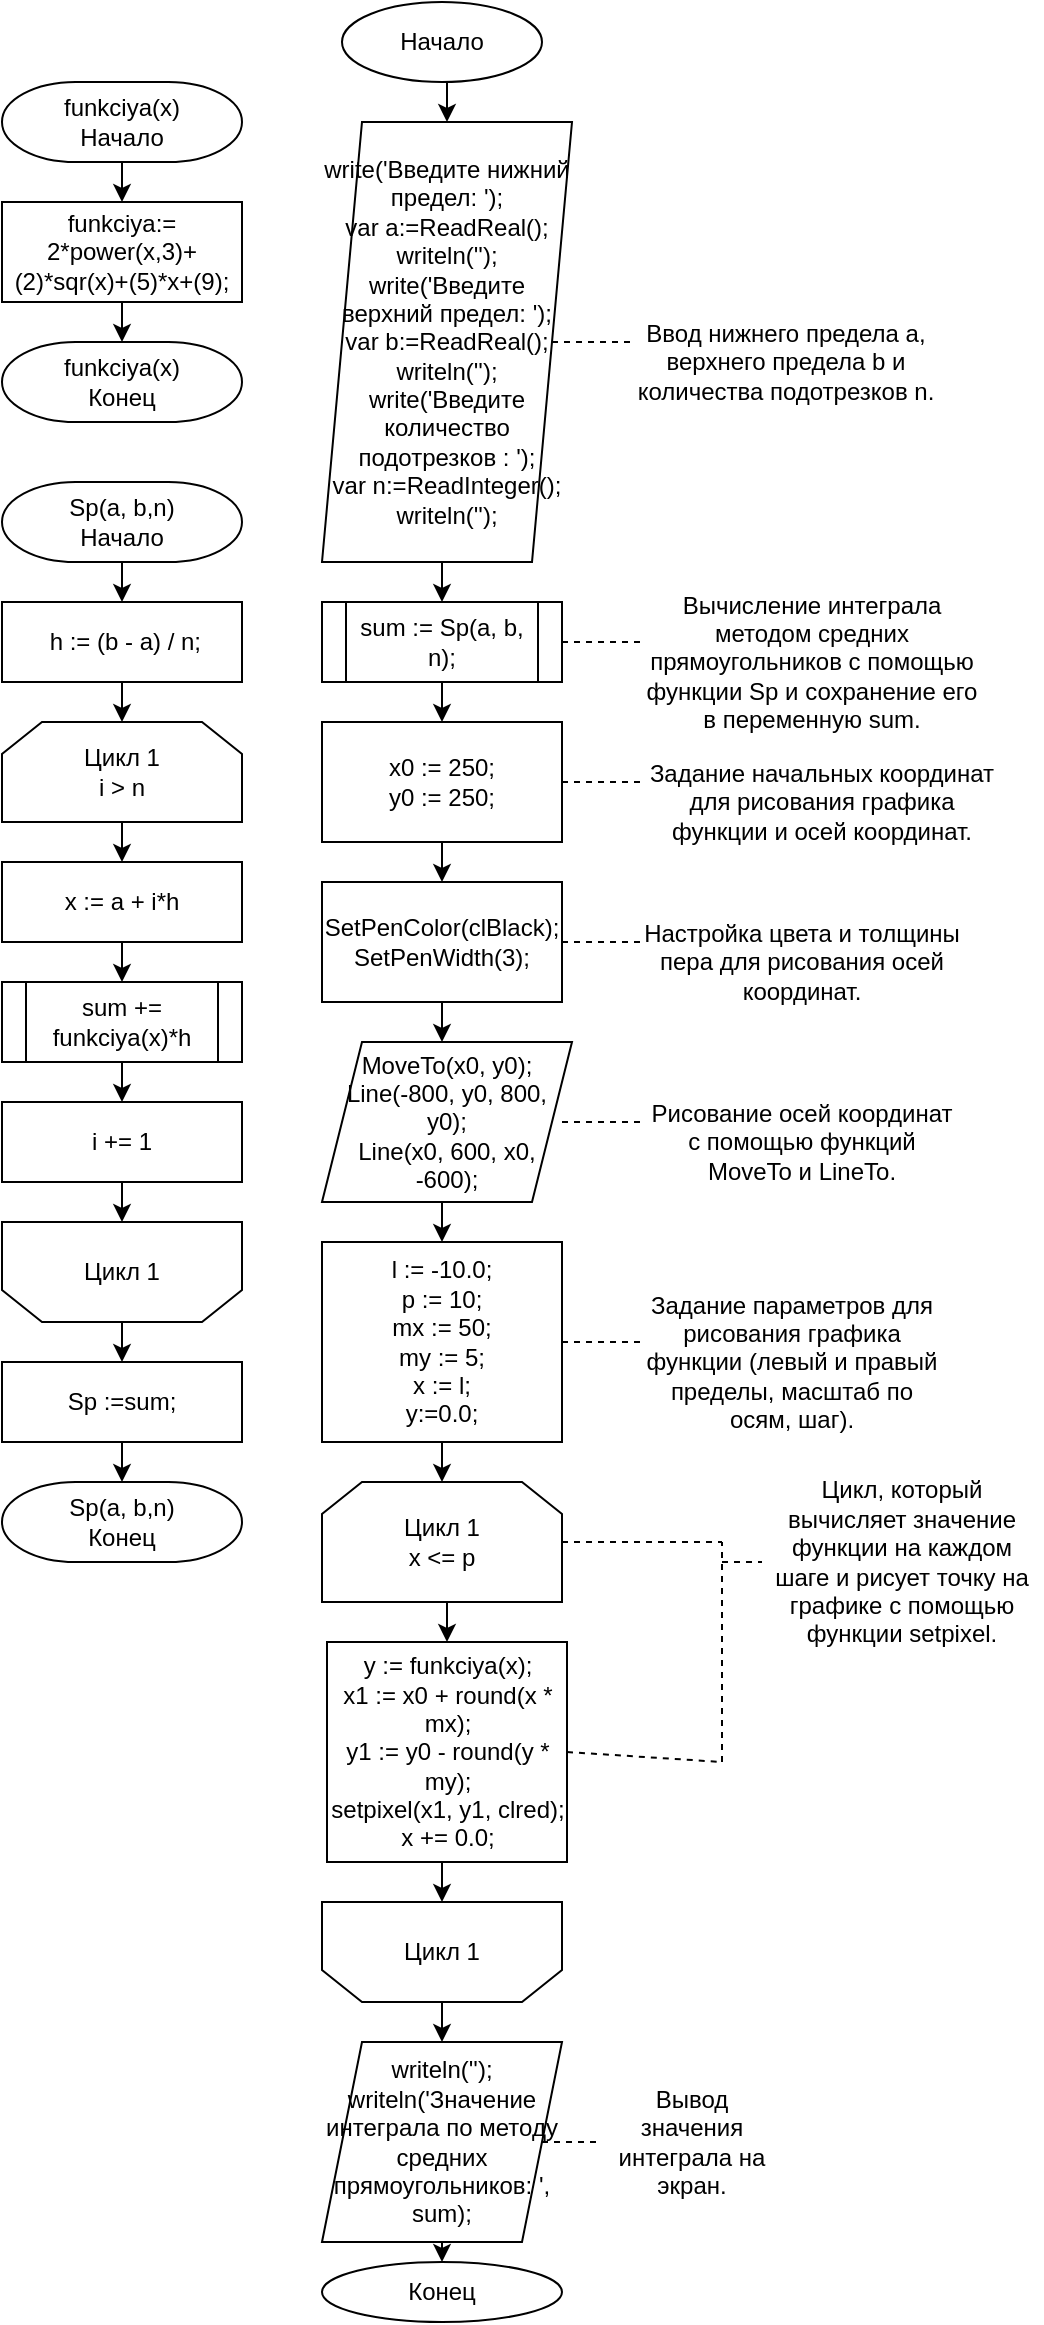 <mxfile version="22.1.2" type="device">
  <diagram id="C5RBs43oDa-KdzZeNtuy" name="Page-1">
    <mxGraphModel dx="1036" dy="614" grid="1" gridSize="10" guides="1" tooltips="1" connect="1" arrows="1" fold="1" page="1" pageScale="1" pageWidth="827" pageHeight="1169" math="0" shadow="0">
      <root>
        <mxCell id="WIyWlLk6GJQsqaUBKTNV-0" />
        <mxCell id="WIyWlLk6GJQsqaUBKTNV-1" parent="WIyWlLk6GJQsqaUBKTNV-0" />
        <mxCell id="KjtY4_JEaHj5Ft5d5Tot-2" style="edgeStyle=orthogonalEdgeStyle;rounded=0;orthogonalLoop=1;jettySize=auto;html=1;exitX=0.5;exitY=1;exitDx=0;exitDy=0;exitPerimeter=0;entryX=0.5;entryY=0;entryDx=0;entryDy=0;" parent="WIyWlLk6GJQsqaUBKTNV-1" source="KjtY4_JEaHj5Ft5d5Tot-0" target="KjtY4_JEaHj5Ft5d5Tot-1" edge="1">
          <mxGeometry relative="1" as="geometry" />
        </mxCell>
        <mxCell id="KjtY4_JEaHj5Ft5d5Tot-0" value="funkciya(x)&lt;br&gt;Начало" style="strokeWidth=1;html=1;shape=mxgraph.flowchart.terminator;whiteSpace=wrap;" parent="WIyWlLk6GJQsqaUBKTNV-1" vertex="1">
          <mxGeometry x="20" y="40" width="120" height="40" as="geometry" />
        </mxCell>
        <mxCell id="KjtY4_JEaHj5Ft5d5Tot-1" value="funkciya:= 2*power(x,3)+(2)*sqr(x)+(5)*x+(9);" style="rounded=0;whiteSpace=wrap;html=1;" parent="WIyWlLk6GJQsqaUBKTNV-1" vertex="1">
          <mxGeometry x="20" y="100" width="120" height="50" as="geometry" />
        </mxCell>
        <mxCell id="KjtY4_JEaHj5Ft5d5Tot-3" value="funkciya(x)&lt;br&gt;Конец" style="strokeWidth=1;html=1;shape=mxgraph.flowchart.terminator;whiteSpace=wrap;" parent="WIyWlLk6GJQsqaUBKTNV-1" vertex="1">
          <mxGeometry x="20" y="170" width="120" height="40" as="geometry" />
        </mxCell>
        <mxCell id="KjtY4_JEaHj5Ft5d5Tot-4" style="edgeStyle=orthogonalEdgeStyle;rounded=0;orthogonalLoop=1;jettySize=auto;html=1;exitX=0.5;exitY=1;exitDx=0;exitDy=0;entryX=0.5;entryY=0;entryDx=0;entryDy=0;entryPerimeter=0;" parent="WIyWlLk6GJQsqaUBKTNV-1" source="KjtY4_JEaHj5Ft5d5Tot-1" target="KjtY4_JEaHj5Ft5d5Tot-3" edge="1">
          <mxGeometry relative="1" as="geometry" />
        </mxCell>
        <mxCell id="KjtY4_JEaHj5Ft5d5Tot-10" style="edgeStyle=orthogonalEdgeStyle;rounded=0;orthogonalLoop=1;jettySize=auto;html=1;exitX=0.5;exitY=1;exitDx=0;exitDy=0;exitPerimeter=0;entryX=0.5;entryY=0;entryDx=0;entryDy=0;" parent="WIyWlLk6GJQsqaUBKTNV-1" source="KjtY4_JEaHj5Ft5d5Tot-5" target="KjtY4_JEaHj5Ft5d5Tot-9" edge="1">
          <mxGeometry relative="1" as="geometry" />
        </mxCell>
        <mxCell id="KjtY4_JEaHj5Ft5d5Tot-5" value="Sp(a, b,n)&lt;br&gt;Начало" style="strokeWidth=1;html=1;shape=mxgraph.flowchart.terminator;whiteSpace=wrap;" parent="WIyWlLk6GJQsqaUBKTNV-1" vertex="1">
          <mxGeometry x="20" y="240" width="120" height="40" as="geometry" />
        </mxCell>
        <mxCell id="KjtY4_JEaHj5Ft5d5Tot-12" style="edgeStyle=orthogonalEdgeStyle;rounded=0;orthogonalLoop=1;jettySize=auto;html=1;exitX=0.5;exitY=1;exitDx=0;exitDy=0;entryX=0.5;entryY=0;entryDx=0;entryDy=0;" parent="WIyWlLk6GJQsqaUBKTNV-1" source="KjtY4_JEaHj5Ft5d5Tot-9" target="KjtY4_JEaHj5Ft5d5Tot-11" edge="1">
          <mxGeometry relative="1" as="geometry" />
        </mxCell>
        <mxCell id="KjtY4_JEaHj5Ft5d5Tot-9" value="&amp;nbsp;h := (b - a) / n;" style="rounded=0;whiteSpace=wrap;html=1;" parent="WIyWlLk6GJQsqaUBKTNV-1" vertex="1">
          <mxGeometry x="20" y="300" width="120" height="40" as="geometry" />
        </mxCell>
        <mxCell id="KjtY4_JEaHj5Ft5d5Tot-14" style="edgeStyle=orthogonalEdgeStyle;rounded=0;orthogonalLoop=1;jettySize=auto;html=1;exitX=0.5;exitY=1;exitDx=0;exitDy=0;entryX=0.5;entryY=0;entryDx=0;entryDy=0;" parent="WIyWlLk6GJQsqaUBKTNV-1" source="KjtY4_JEaHj5Ft5d5Tot-11" target="KjtY4_JEaHj5Ft5d5Tot-13" edge="1">
          <mxGeometry relative="1" as="geometry" />
        </mxCell>
        <mxCell id="KjtY4_JEaHj5Ft5d5Tot-11" value="Цикл 1&lt;br&gt;i &amp;gt; n" style="shape=loopLimit;whiteSpace=wrap;html=1;" parent="WIyWlLk6GJQsqaUBKTNV-1" vertex="1">
          <mxGeometry x="20" y="360" width="120" height="50" as="geometry" />
        </mxCell>
        <mxCell id="KjtY4_JEaHj5Ft5d5Tot-16" style="edgeStyle=orthogonalEdgeStyle;rounded=0;orthogonalLoop=1;jettySize=auto;html=1;exitX=0.5;exitY=1;exitDx=0;exitDy=0;entryX=0.5;entryY=0;entryDx=0;entryDy=0;" parent="WIyWlLk6GJQsqaUBKTNV-1" source="KjtY4_JEaHj5Ft5d5Tot-13" target="KjtY4_JEaHj5Ft5d5Tot-15" edge="1">
          <mxGeometry relative="1" as="geometry" />
        </mxCell>
        <mxCell id="KjtY4_JEaHj5Ft5d5Tot-13" value="x := a + i*h" style="rounded=0;whiteSpace=wrap;html=1;" parent="WIyWlLk6GJQsqaUBKTNV-1" vertex="1">
          <mxGeometry x="20" y="430" width="120" height="40" as="geometry" />
        </mxCell>
        <mxCell id="KjtY4_JEaHj5Ft5d5Tot-18" style="edgeStyle=orthogonalEdgeStyle;rounded=0;orthogonalLoop=1;jettySize=auto;html=1;exitX=0.5;exitY=1;exitDx=0;exitDy=0;entryX=0.5;entryY=1;entryDx=0;entryDy=0;" parent="WIyWlLk6GJQsqaUBKTNV-1" source="KjtY4_JEaHj5Ft5d5Tot-15" edge="1">
          <mxGeometry relative="1" as="geometry">
            <mxPoint x="80" y="550" as="targetPoint" />
          </mxGeometry>
        </mxCell>
        <mxCell id="KjtY4_JEaHj5Ft5d5Tot-15" value="sum += funkciya(x)*h" style="rounded=0;whiteSpace=wrap;html=1;" parent="WIyWlLk6GJQsqaUBKTNV-1" vertex="1">
          <mxGeometry x="20" y="490" width="120" height="40" as="geometry" />
        </mxCell>
        <mxCell id="KjtY4_JEaHj5Ft5d5Tot-21" style="edgeStyle=orthogonalEdgeStyle;rounded=0;orthogonalLoop=1;jettySize=auto;html=1;exitX=0.5;exitY=1;exitDx=0;exitDy=0;entryX=0.5;entryY=1;entryDx=0;entryDy=0;" parent="WIyWlLk6GJQsqaUBKTNV-1" source="KjtY4_JEaHj5Ft5d5Tot-19" target="KjtY4_JEaHj5Ft5d5Tot-20" edge="1">
          <mxGeometry relative="1" as="geometry" />
        </mxCell>
        <mxCell id="KjtY4_JEaHj5Ft5d5Tot-19" value="i += 1" style="rounded=0;whiteSpace=wrap;html=1;" parent="WIyWlLk6GJQsqaUBKTNV-1" vertex="1">
          <mxGeometry x="20" y="550" width="120" height="40" as="geometry" />
        </mxCell>
        <mxCell id="KjtY4_JEaHj5Ft5d5Tot-23" style="edgeStyle=orthogonalEdgeStyle;rounded=0;orthogonalLoop=1;jettySize=auto;html=1;exitX=0.5;exitY=0;exitDx=0;exitDy=0;entryX=0.5;entryY=0;entryDx=0;entryDy=0;" parent="WIyWlLk6GJQsqaUBKTNV-1" source="KjtY4_JEaHj5Ft5d5Tot-20" target="KjtY4_JEaHj5Ft5d5Tot-22" edge="1">
          <mxGeometry relative="1" as="geometry" />
        </mxCell>
        <mxCell id="KjtY4_JEaHj5Ft5d5Tot-20" value="Цикл 1" style="shape=loopLimit;whiteSpace=wrap;html=1;direction=west;" parent="WIyWlLk6GJQsqaUBKTNV-1" vertex="1">
          <mxGeometry x="20" y="610" width="120" height="50" as="geometry" />
        </mxCell>
        <mxCell id="KjtY4_JEaHj5Ft5d5Tot-22" value="Sp :=sum;" style="rounded=0;whiteSpace=wrap;html=1;" parent="WIyWlLk6GJQsqaUBKTNV-1" vertex="1">
          <mxGeometry x="20" y="680" width="120" height="40" as="geometry" />
        </mxCell>
        <mxCell id="KjtY4_JEaHj5Ft5d5Tot-24" value="Sp(a, b,n)&lt;br&gt;Конец" style="strokeWidth=1;html=1;shape=mxgraph.flowchart.terminator;whiteSpace=wrap;" parent="WIyWlLk6GJQsqaUBKTNV-1" vertex="1">
          <mxGeometry x="20" y="740" width="120" height="40" as="geometry" />
        </mxCell>
        <mxCell id="KjtY4_JEaHj5Ft5d5Tot-25" style="edgeStyle=orthogonalEdgeStyle;rounded=0;orthogonalLoop=1;jettySize=auto;html=1;exitX=0.5;exitY=1;exitDx=0;exitDy=0;entryX=0.5;entryY=0;entryDx=0;entryDy=0;entryPerimeter=0;" parent="WIyWlLk6GJQsqaUBKTNV-1" source="KjtY4_JEaHj5Ft5d5Tot-22" target="KjtY4_JEaHj5Ft5d5Tot-24" edge="1">
          <mxGeometry relative="1" as="geometry" />
        </mxCell>
        <mxCell id="KjtY4_JEaHj5Ft5d5Tot-28" style="edgeStyle=orthogonalEdgeStyle;rounded=0;orthogonalLoop=1;jettySize=auto;html=1;exitX=0.5;exitY=1;exitDx=0;exitDy=0;exitPerimeter=0;entryX=0.5;entryY=0;entryDx=0;entryDy=0;" parent="WIyWlLk6GJQsqaUBKTNV-1" source="KjtY4_JEaHj5Ft5d5Tot-26" target="KjtY4_JEaHj5Ft5d5Tot-27" edge="1">
          <mxGeometry relative="1" as="geometry" />
        </mxCell>
        <mxCell id="KjtY4_JEaHj5Ft5d5Tot-26" value="Начало" style="strokeWidth=1;html=1;shape=mxgraph.flowchart.start_1;whiteSpace=wrap;" parent="WIyWlLk6GJQsqaUBKTNV-1" vertex="1">
          <mxGeometry x="190" width="100" height="40" as="geometry" />
        </mxCell>
        <mxCell id="KjtY4_JEaHj5Ft5d5Tot-32" style="edgeStyle=orthogonalEdgeStyle;rounded=0;orthogonalLoop=1;jettySize=auto;html=1;exitX=0.5;exitY=1;exitDx=0;exitDy=0;entryX=0.5;entryY=0;entryDx=0;entryDy=0;" parent="WIyWlLk6GJQsqaUBKTNV-1" source="KjtY4_JEaHj5Ft5d5Tot-27" target="KjtY4_JEaHj5Ft5d5Tot-31" edge="1">
          <mxGeometry relative="1" as="geometry" />
        </mxCell>
        <mxCell id="KjtY4_JEaHj5Ft5d5Tot-27" value="&lt;div&gt;write(&#39;Введите нижний предел: &#39;);&lt;/div&gt;&lt;div&gt;var a:=ReadReal();&lt;/div&gt;&lt;div&gt;writeln(&#39;&#39;);&lt;/div&gt;&lt;div&gt;write(&#39;Введите верхний предел: &#39;);&lt;/div&gt;&lt;div&gt;var b:=ReadReal();&lt;/div&gt;&lt;div&gt;writeln(&#39;&#39;);&lt;/div&gt;&lt;div&gt;write(&#39;Введите количество подотрезков : &#39;);&lt;/div&gt;&lt;div&gt;var n:=ReadInteger();&lt;/div&gt;&lt;div&gt;writeln(&#39;&#39;);&lt;/div&gt;" style="shape=parallelogram;perimeter=parallelogramPerimeter;whiteSpace=wrap;html=1;fixedSize=1;" parent="WIyWlLk6GJQsqaUBKTNV-1" vertex="1">
          <mxGeometry x="180" y="60" width="125" height="220" as="geometry" />
        </mxCell>
        <mxCell id="KjtY4_JEaHj5Ft5d5Tot-29" value="" style="endArrow=none;dashed=1;html=1;rounded=0;exitX=1;exitY=0.5;exitDx=0;exitDy=0;entryX=0;entryY=0.5;entryDx=0;entryDy=0;" parent="WIyWlLk6GJQsqaUBKTNV-1" source="KjtY4_JEaHj5Ft5d5Tot-27" edge="1">
          <mxGeometry width="50" height="50" relative="1" as="geometry">
            <mxPoint x="320" y="230" as="sourcePoint" />
            <mxPoint x="334" y="170" as="targetPoint" />
            <Array as="points">
              <mxPoint x="330" y="170" />
            </Array>
          </mxGeometry>
        </mxCell>
        <mxCell id="KjtY4_JEaHj5Ft5d5Tot-30" value="Ввод нижнего предела a, верхнего предела b и количества подотрезков n." style="text;html=1;strokeColor=none;fillColor=none;align=center;verticalAlign=middle;whiteSpace=wrap;rounded=0;" parent="WIyWlLk6GJQsqaUBKTNV-1" vertex="1">
          <mxGeometry x="334" y="165" width="156" height="30" as="geometry" />
        </mxCell>
        <mxCell id="KjtY4_JEaHj5Ft5d5Tot-34" style="edgeStyle=orthogonalEdgeStyle;rounded=0;orthogonalLoop=1;jettySize=auto;html=1;exitX=0.5;exitY=1;exitDx=0;exitDy=0;entryX=0.5;entryY=0;entryDx=0;entryDy=0;" parent="WIyWlLk6GJQsqaUBKTNV-1" source="KjtY4_JEaHj5Ft5d5Tot-31" target="KjtY4_JEaHj5Ft5d5Tot-33" edge="1">
          <mxGeometry relative="1" as="geometry" />
        </mxCell>
        <mxCell id="KjtY4_JEaHj5Ft5d5Tot-31" value="sum := Sp(a, b, n);" style="rounded=0;whiteSpace=wrap;html=1;" parent="WIyWlLk6GJQsqaUBKTNV-1" vertex="1">
          <mxGeometry x="180" y="300" width="120" height="40" as="geometry" />
        </mxCell>
        <mxCell id="KjtY4_JEaHj5Ft5d5Tot-40" style="edgeStyle=orthogonalEdgeStyle;rounded=0;orthogonalLoop=1;jettySize=auto;html=1;exitX=0.5;exitY=1;exitDx=0;exitDy=0;entryX=0.5;entryY=0;entryDx=0;entryDy=0;" parent="WIyWlLk6GJQsqaUBKTNV-1" source="KjtY4_JEaHj5Ft5d5Tot-33" target="KjtY4_JEaHj5Ft5d5Tot-39" edge="1">
          <mxGeometry relative="1" as="geometry" />
        </mxCell>
        <mxCell id="KjtY4_JEaHj5Ft5d5Tot-33" value="&lt;div&gt;x0 := 250;&lt;/div&gt;&lt;div&gt;&lt;span style=&quot;background-color: initial;&quot;&gt;y0 := 250;&lt;/span&gt;&lt;/div&gt;" style="rounded=0;whiteSpace=wrap;html=1;" parent="WIyWlLk6GJQsqaUBKTNV-1" vertex="1">
          <mxGeometry x="180" y="360" width="120" height="60" as="geometry" />
        </mxCell>
        <mxCell id="KjtY4_JEaHj5Ft5d5Tot-35" value="" style="endArrow=none;dashed=1;html=1;rounded=0;exitX=1;exitY=0.5;exitDx=0;exitDy=0;entryX=0;entryY=0.5;entryDx=0;entryDy=0;" parent="WIyWlLk6GJQsqaUBKTNV-1" source="KjtY4_JEaHj5Ft5d5Tot-31" edge="1">
          <mxGeometry width="50" height="50" relative="1" as="geometry">
            <mxPoint x="350" y="370" as="sourcePoint" />
            <mxPoint x="340" y="320" as="targetPoint" />
          </mxGeometry>
        </mxCell>
        <mxCell id="KjtY4_JEaHj5Ft5d5Tot-36" value="Вычисление интеграла методом средних прямоугольников с помощью функции Sp и сохранение его в переменную sum." style="text;html=1;strokeColor=none;fillColor=none;align=center;verticalAlign=middle;whiteSpace=wrap;rounded=0;" parent="WIyWlLk6GJQsqaUBKTNV-1" vertex="1">
          <mxGeometry x="340" y="315" width="170" height="30" as="geometry" />
        </mxCell>
        <mxCell id="KjtY4_JEaHj5Ft5d5Tot-37" value="" style="endArrow=none;dashed=1;html=1;rounded=0;exitX=1;exitY=0.5;exitDx=0;exitDy=0;entryX=0;entryY=0.5;entryDx=0;entryDy=0;" parent="WIyWlLk6GJQsqaUBKTNV-1" source="KjtY4_JEaHj5Ft5d5Tot-33" edge="1">
          <mxGeometry width="50" height="50" relative="1" as="geometry">
            <mxPoint x="280" y="500" as="sourcePoint" />
            <mxPoint x="340" y="390" as="targetPoint" />
          </mxGeometry>
        </mxCell>
        <mxCell id="KjtY4_JEaHj5Ft5d5Tot-38" value="Задание начальных координат для рисования графика функции и осей координат." style="text;html=1;strokeColor=none;fillColor=none;align=center;verticalAlign=middle;whiteSpace=wrap;rounded=0;" parent="WIyWlLk6GJQsqaUBKTNV-1" vertex="1">
          <mxGeometry x="340" y="385" width="180" height="30" as="geometry" />
        </mxCell>
        <mxCell id="KjtY4_JEaHj5Ft5d5Tot-45" style="edgeStyle=orthogonalEdgeStyle;rounded=0;orthogonalLoop=1;jettySize=auto;html=1;exitX=0.5;exitY=1;exitDx=0;exitDy=0;entryX=0.5;entryY=0;entryDx=0;entryDy=0;" parent="WIyWlLk6GJQsqaUBKTNV-1" source="KjtY4_JEaHj5Ft5d5Tot-39" edge="1">
          <mxGeometry relative="1" as="geometry">
            <mxPoint x="240" y="520" as="targetPoint" />
          </mxGeometry>
        </mxCell>
        <mxCell id="KjtY4_JEaHj5Ft5d5Tot-39" value="&lt;div&gt;SetPenColor(clBlack);&lt;/div&gt;&lt;div&gt;SetPenWidth(3);&lt;/div&gt;" style="rounded=0;whiteSpace=wrap;html=1;" parent="WIyWlLk6GJQsqaUBKTNV-1" vertex="1">
          <mxGeometry x="180" y="440" width="120" height="60" as="geometry" />
        </mxCell>
        <mxCell id="KjtY4_JEaHj5Ft5d5Tot-41" value="" style="endArrow=none;dashed=1;html=1;rounded=0;exitX=1;exitY=0.5;exitDx=0;exitDy=0;entryX=0;entryY=0.5;entryDx=0;entryDy=0;" parent="WIyWlLk6GJQsqaUBKTNV-1" source="KjtY4_JEaHj5Ft5d5Tot-39" edge="1">
          <mxGeometry width="50" height="50" relative="1" as="geometry">
            <mxPoint x="320" y="560" as="sourcePoint" />
            <mxPoint x="340" y="470" as="targetPoint" />
          </mxGeometry>
        </mxCell>
        <mxCell id="KjtY4_JEaHj5Ft5d5Tot-42" value="Настройка цвета и толщины пера для рисования осей координат." style="text;html=1;strokeColor=none;fillColor=none;align=center;verticalAlign=middle;whiteSpace=wrap;rounded=0;" parent="WIyWlLk6GJQsqaUBKTNV-1" vertex="1">
          <mxGeometry x="340" y="465" width="160" height="30" as="geometry" />
        </mxCell>
        <mxCell id="KjtY4_JEaHj5Ft5d5Tot-48" style="edgeStyle=orthogonalEdgeStyle;rounded=0;orthogonalLoop=1;jettySize=auto;html=1;exitX=0.5;exitY=1;exitDx=0;exitDy=0;entryX=0.5;entryY=0;entryDx=0;entryDy=0;" parent="WIyWlLk6GJQsqaUBKTNV-1" target="KjtY4_JEaHj5Ft5d5Tot-47" edge="1">
          <mxGeometry relative="1" as="geometry">
            <mxPoint x="240" y="600" as="sourcePoint" />
          </mxGeometry>
        </mxCell>
        <mxCell id="KjtY4_JEaHj5Ft5d5Tot-44" value="" style="endArrow=none;dashed=1;html=1;rounded=0;exitX=1;exitY=0.5;exitDx=0;exitDy=0;entryX=0;entryY=0.5;entryDx=0;entryDy=0;" parent="WIyWlLk6GJQsqaUBKTNV-1" edge="1">
          <mxGeometry width="50" height="50" relative="1" as="geometry">
            <mxPoint x="300" y="560" as="sourcePoint" />
            <mxPoint x="340" y="560" as="targetPoint" />
          </mxGeometry>
        </mxCell>
        <mxCell id="KjtY4_JEaHj5Ft5d5Tot-46" value="Рисование осей координат с помощью функций MoveTo и LineTo." style="text;html=1;strokeColor=none;fillColor=none;align=center;verticalAlign=middle;whiteSpace=wrap;rounded=0;" parent="WIyWlLk6GJQsqaUBKTNV-1" vertex="1">
          <mxGeometry x="340" y="555" width="160" height="30" as="geometry" />
        </mxCell>
        <mxCell id="KjtY4_JEaHj5Ft5d5Tot-52" style="edgeStyle=orthogonalEdgeStyle;rounded=0;orthogonalLoop=1;jettySize=auto;html=1;exitX=0.5;exitY=1;exitDx=0;exitDy=0;entryX=0.5;entryY=0;entryDx=0;entryDy=0;" parent="WIyWlLk6GJQsqaUBKTNV-1" source="KjtY4_JEaHj5Ft5d5Tot-47" target="KjtY4_JEaHj5Ft5d5Tot-51" edge="1">
          <mxGeometry relative="1" as="geometry" />
        </mxCell>
        <mxCell id="KjtY4_JEaHj5Ft5d5Tot-47" value="l := -10.0;&lt;br&gt;p := 10;&lt;br&gt;mx := 50;&lt;br&gt;my := 5;&lt;br&gt;x := l;&lt;br&gt;y:=0.0;" style="rounded=0;whiteSpace=wrap;html=1;" parent="WIyWlLk6GJQsqaUBKTNV-1" vertex="1">
          <mxGeometry x="180" y="620" width="120" height="100" as="geometry" />
        </mxCell>
        <mxCell id="KjtY4_JEaHj5Ft5d5Tot-49" value="" style="endArrow=none;dashed=1;html=1;rounded=0;exitX=1;exitY=0.5;exitDx=0;exitDy=0;entryX=0;entryY=0.5;entryDx=0;entryDy=0;" parent="WIyWlLk6GJQsqaUBKTNV-1" source="KjtY4_JEaHj5Ft5d5Tot-47" edge="1">
          <mxGeometry width="50" height="50" relative="1" as="geometry">
            <mxPoint x="340" y="710" as="sourcePoint" />
            <mxPoint x="340" y="670" as="targetPoint" />
          </mxGeometry>
        </mxCell>
        <mxCell id="KjtY4_JEaHj5Ft5d5Tot-50" value="Задание параметров для рисования графика функции (левый и правый пределы, масштаб по осям, шаг)." style="text;html=1;strokeColor=none;fillColor=none;align=center;verticalAlign=middle;whiteSpace=wrap;rounded=0;" parent="WIyWlLk6GJQsqaUBKTNV-1" vertex="1">
          <mxGeometry x="340" y="665" width="150" height="30" as="geometry" />
        </mxCell>
        <mxCell id="KjtY4_JEaHj5Ft5d5Tot-54" style="edgeStyle=orthogonalEdgeStyle;rounded=0;orthogonalLoop=1;jettySize=auto;html=1;exitX=0.5;exitY=1;exitDx=0;exitDy=0;entryX=0.5;entryY=0;entryDx=0;entryDy=0;" parent="WIyWlLk6GJQsqaUBKTNV-1" source="KjtY4_JEaHj5Ft5d5Tot-51" target="KjtY4_JEaHj5Ft5d5Tot-53" edge="1">
          <mxGeometry relative="1" as="geometry" />
        </mxCell>
        <mxCell id="KjtY4_JEaHj5Ft5d5Tot-51" value="Цикл 1&lt;br&gt;x &amp;lt;= p" style="shape=loopLimit;whiteSpace=wrap;html=1;" parent="WIyWlLk6GJQsqaUBKTNV-1" vertex="1">
          <mxGeometry x="180" y="740" width="120" height="60" as="geometry" />
        </mxCell>
        <mxCell id="KjtY4_JEaHj5Ft5d5Tot-56" style="edgeStyle=orthogonalEdgeStyle;rounded=0;orthogonalLoop=1;jettySize=auto;html=1;exitX=0.5;exitY=1;exitDx=0;exitDy=0;entryX=0.5;entryY=1;entryDx=0;entryDy=0;" parent="WIyWlLk6GJQsqaUBKTNV-1" source="KjtY4_JEaHj5Ft5d5Tot-53" target="KjtY4_JEaHj5Ft5d5Tot-55" edge="1">
          <mxGeometry relative="1" as="geometry" />
        </mxCell>
        <mxCell id="KjtY4_JEaHj5Ft5d5Tot-53" value="&lt;div&gt;y := funkciya(x);&lt;/div&gt;&lt;div&gt;x1 := x0 + round(x * mx);&lt;/div&gt;&lt;div&gt;y1 := y0 - round(y * my);&lt;/div&gt;&lt;div&gt;setpixel(x1, y1, clred);&lt;/div&gt;&lt;div&gt;x += 0.0;&lt;/div&gt;" style="rounded=0;whiteSpace=wrap;html=1;" parent="WIyWlLk6GJQsqaUBKTNV-1" vertex="1">
          <mxGeometry x="182.5" y="820" width="120" height="110" as="geometry" />
        </mxCell>
        <mxCell id="KjtY4_JEaHj5Ft5d5Tot-63" style="edgeStyle=orthogonalEdgeStyle;rounded=0;orthogonalLoop=1;jettySize=auto;html=1;exitX=0.5;exitY=0;exitDx=0;exitDy=0;entryX=0.5;entryY=0;entryDx=0;entryDy=0;" parent="WIyWlLk6GJQsqaUBKTNV-1" source="KjtY4_JEaHj5Ft5d5Tot-55" target="KjtY4_JEaHj5Ft5d5Tot-62" edge="1">
          <mxGeometry relative="1" as="geometry" />
        </mxCell>
        <mxCell id="KjtY4_JEaHj5Ft5d5Tot-55" value="Цикл 1" style="shape=loopLimit;whiteSpace=wrap;html=1;direction=west;" parent="WIyWlLk6GJQsqaUBKTNV-1" vertex="1">
          <mxGeometry x="180" y="950" width="120" height="50" as="geometry" />
        </mxCell>
        <mxCell id="KjtY4_JEaHj5Ft5d5Tot-57" value="" style="endArrow=none;dashed=1;html=1;rounded=0;exitX=1;exitY=0.5;exitDx=0;exitDy=0;" parent="WIyWlLk6GJQsqaUBKTNV-1" source="KjtY4_JEaHj5Ft5d5Tot-53" edge="1">
          <mxGeometry width="50" height="50" relative="1" as="geometry">
            <mxPoint x="360" y="880" as="sourcePoint" />
            <mxPoint x="380" y="880" as="targetPoint" />
          </mxGeometry>
        </mxCell>
        <mxCell id="KjtY4_JEaHj5Ft5d5Tot-58" value="" style="endArrow=none;dashed=1;html=1;rounded=0;exitX=1;exitY=0.5;exitDx=0;exitDy=0;" parent="WIyWlLk6GJQsqaUBKTNV-1" source="KjtY4_JEaHj5Ft5d5Tot-51" edge="1">
          <mxGeometry width="50" height="50" relative="1" as="geometry">
            <mxPoint x="330" y="790" as="sourcePoint" />
            <mxPoint x="380" y="770" as="targetPoint" />
          </mxGeometry>
        </mxCell>
        <mxCell id="KjtY4_JEaHj5Ft5d5Tot-59" value="" style="endArrow=none;dashed=1;html=1;rounded=0;" parent="WIyWlLk6GJQsqaUBKTNV-1" edge="1">
          <mxGeometry width="50" height="50" relative="1" as="geometry">
            <mxPoint x="380" y="880" as="sourcePoint" />
            <mxPoint x="380" y="770" as="targetPoint" />
          </mxGeometry>
        </mxCell>
        <mxCell id="KjtY4_JEaHj5Ft5d5Tot-60" value="" style="endArrow=none;dashed=1;html=1;rounded=0;entryX=0;entryY=0.5;entryDx=0;entryDy=0;" parent="WIyWlLk6GJQsqaUBKTNV-1" target="KjtY4_JEaHj5Ft5d5Tot-61" edge="1">
          <mxGeometry width="50" height="50" relative="1" as="geometry">
            <mxPoint x="380" y="780" as="sourcePoint" />
            <mxPoint x="420" y="780" as="targetPoint" />
          </mxGeometry>
        </mxCell>
        <mxCell id="KjtY4_JEaHj5Ft5d5Tot-61" value="Цикл, который вычисляет значение функции на каждом шаге и рисует точку на графике с помощью функции setpixel." style="text;html=1;strokeColor=none;fillColor=none;align=center;verticalAlign=middle;whiteSpace=wrap;rounded=0;" parent="WIyWlLk6GJQsqaUBKTNV-1" vertex="1">
          <mxGeometry x="400" y="765" width="140" height="30" as="geometry" />
        </mxCell>
        <mxCell id="KjtY4_JEaHj5Ft5d5Tot-66" style="edgeStyle=orthogonalEdgeStyle;rounded=0;orthogonalLoop=1;jettySize=auto;html=1;exitX=0.5;exitY=1;exitDx=0;exitDy=0;entryX=0.5;entryY=0;entryDx=0;entryDy=0;" parent="WIyWlLk6GJQsqaUBKTNV-1" source="KjtY4_JEaHj5Ft5d5Tot-62" target="KjtY4_JEaHj5Ft5d5Tot-65" edge="1">
          <mxGeometry relative="1" as="geometry" />
        </mxCell>
        <mxCell id="KjtY4_JEaHj5Ft5d5Tot-62" value="&lt;div&gt;writeln(&#39;&#39;);&lt;/div&gt;&lt;div&gt;writeln(&#39;Значение интеграла по методу средних прямоугольников: &#39;, sum);&lt;/div&gt;" style="shape=parallelogram;perimeter=parallelogramPerimeter;whiteSpace=wrap;html=1;fixedSize=1;" parent="WIyWlLk6GJQsqaUBKTNV-1" vertex="1">
          <mxGeometry x="180" y="1020" width="120" height="100" as="geometry" />
        </mxCell>
        <mxCell id="KjtY4_JEaHj5Ft5d5Tot-64" value="Вывод значения интеграла на экран." style="text;html=1;strokeColor=none;fillColor=none;align=center;verticalAlign=middle;whiteSpace=wrap;rounded=0;" parent="WIyWlLk6GJQsqaUBKTNV-1" vertex="1">
          <mxGeometry x="320" y="1055" width="90" height="30" as="geometry" />
        </mxCell>
        <mxCell id="KjtY4_JEaHj5Ft5d5Tot-65" value="Конец" style="ellipse;whiteSpace=wrap;html=1;" parent="WIyWlLk6GJQsqaUBKTNV-1" vertex="1">
          <mxGeometry x="180" y="1130" width="120" height="30" as="geometry" />
        </mxCell>
        <mxCell id="KjtY4_JEaHj5Ft5d5Tot-67" value="" style="endArrow=none;dashed=1;html=1;rounded=0;exitX=1;exitY=0.5;exitDx=0;exitDy=0;entryX=0;entryY=0.5;entryDx=0;entryDy=0;" parent="WIyWlLk6GJQsqaUBKTNV-1" source="KjtY4_JEaHj5Ft5d5Tot-62" target="KjtY4_JEaHj5Ft5d5Tot-64" edge="1">
          <mxGeometry width="50" height="50" relative="1" as="geometry">
            <mxPoint x="350" y="1100" as="sourcePoint" />
            <mxPoint x="400" y="1050" as="targetPoint" />
          </mxGeometry>
        </mxCell>
        <mxCell id="yKCjHqPa003yQFD3vgPm-0" value="&lt;div&gt;MoveTo(x0, y0);&lt;/div&gt;&lt;div&gt;Line(-800, y0, 800, y0);&lt;/div&gt;&lt;div&gt;Line(x0, 600, x0, -600);&lt;/div&gt;" style="shape=parallelogram;perimeter=parallelogramPerimeter;whiteSpace=wrap;html=1;fixedSize=1;" vertex="1" parent="WIyWlLk6GJQsqaUBKTNV-1">
          <mxGeometry x="180" y="520" width="125" height="80" as="geometry" />
        </mxCell>
        <mxCell id="yKCjHqPa003yQFD3vgPm-1" value="sum += funkciya(x)*h" style="shape=process;whiteSpace=wrap;html=1;backgroundOutline=1;" vertex="1" parent="WIyWlLk6GJQsqaUBKTNV-1">
          <mxGeometry x="20" y="490" width="120" height="40" as="geometry" />
        </mxCell>
        <mxCell id="yKCjHqPa003yQFD3vgPm-2" value="sum := Sp(a, b, n);" style="shape=process;whiteSpace=wrap;html=1;backgroundOutline=1;" vertex="1" parent="WIyWlLk6GJQsqaUBKTNV-1">
          <mxGeometry x="180" y="300" width="120" height="40" as="geometry" />
        </mxCell>
      </root>
    </mxGraphModel>
  </diagram>
</mxfile>
